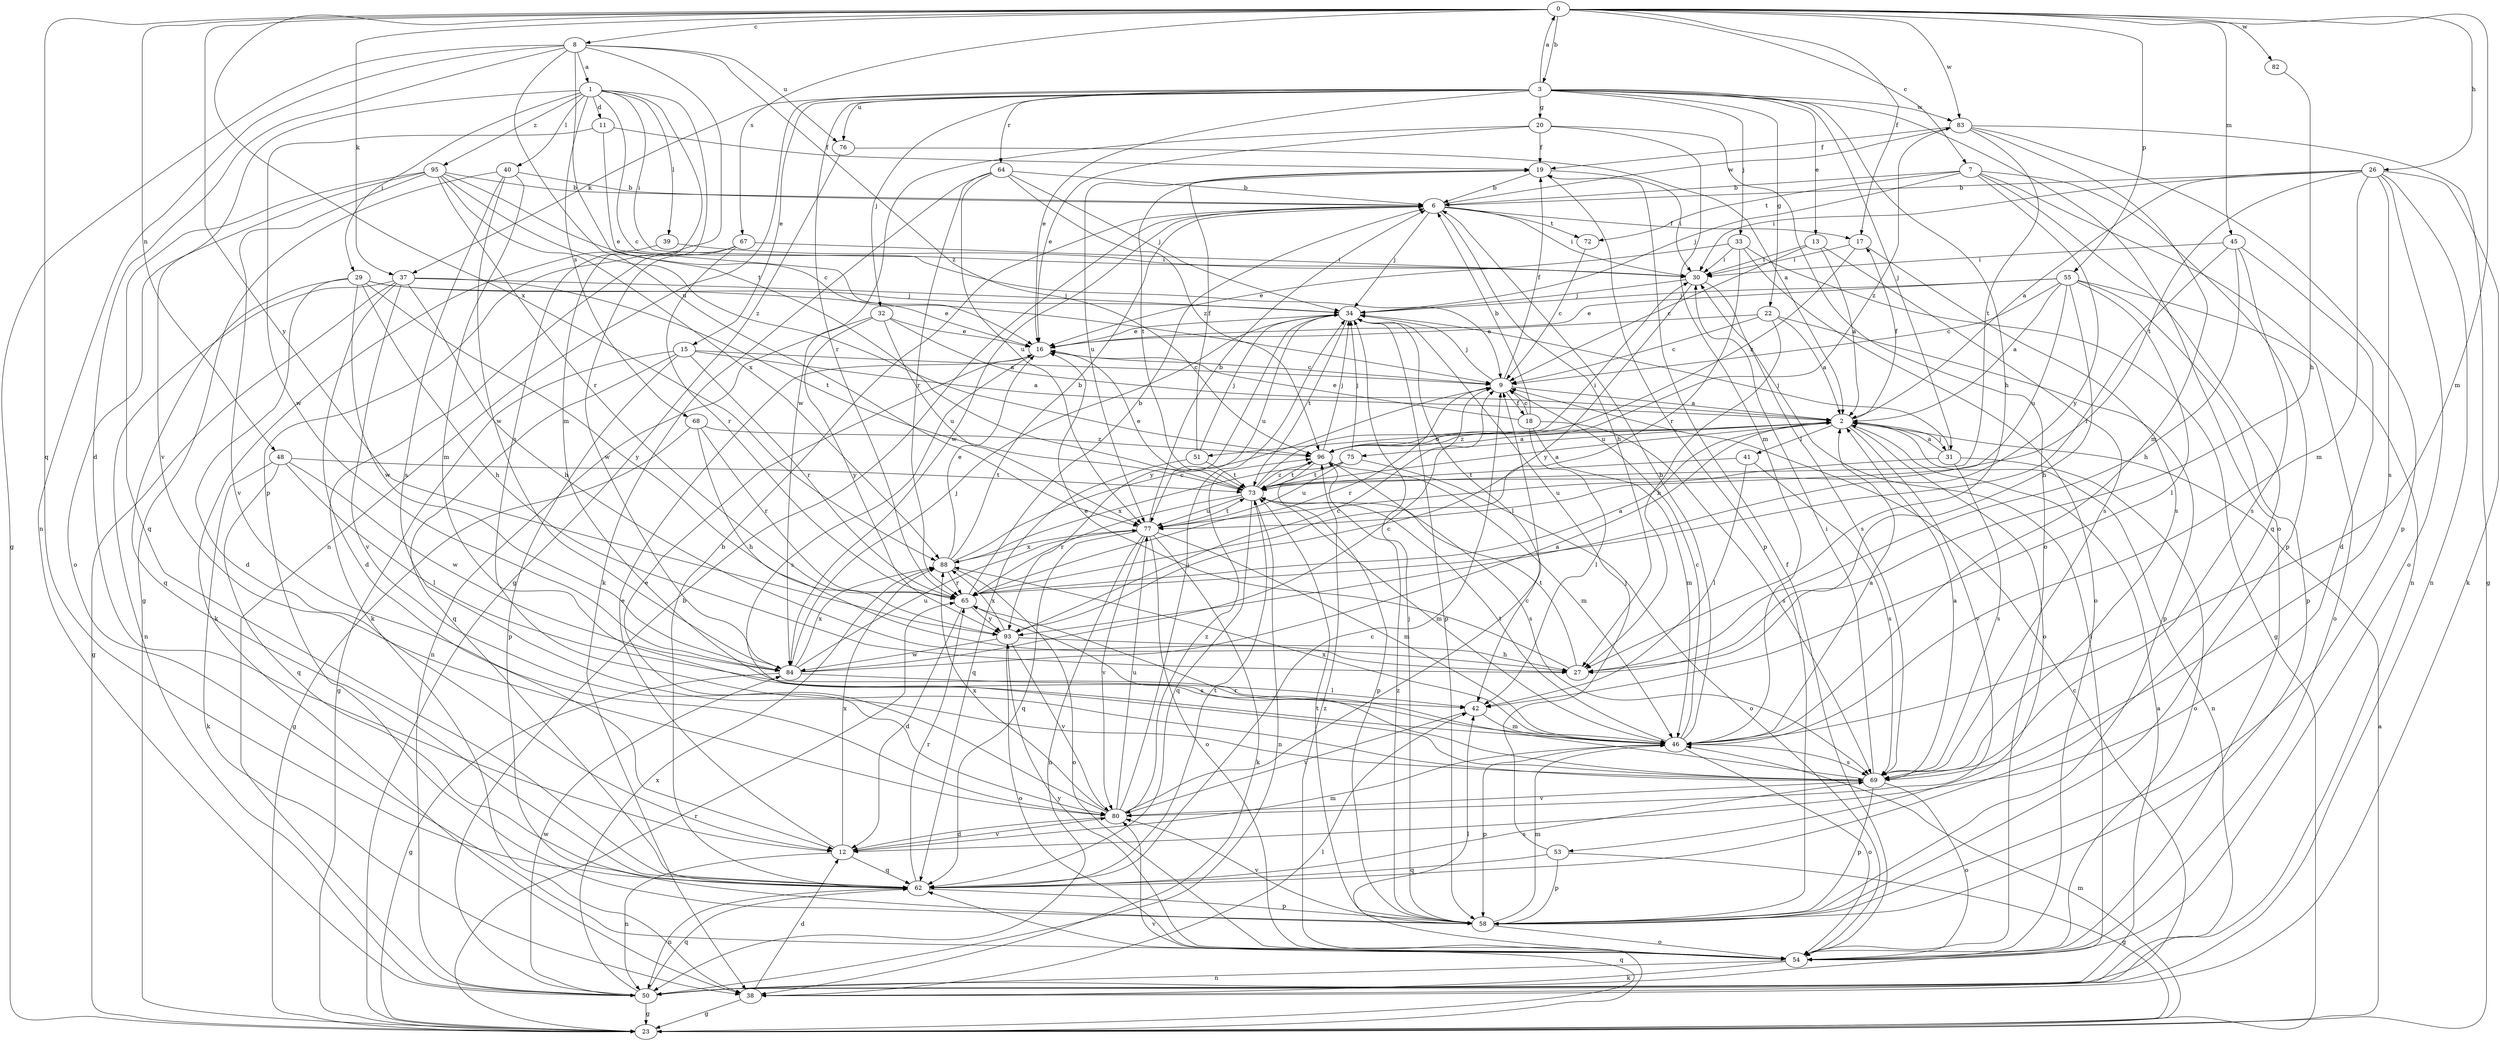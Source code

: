strict digraph  {
0;
1;
2;
3;
6;
7;
8;
9;
11;
12;
13;
15;
16;
17;
18;
19;
20;
22;
23;
26;
27;
29;
30;
31;
32;
33;
34;
37;
38;
39;
40;
41;
42;
45;
46;
48;
50;
51;
53;
54;
55;
58;
62;
64;
65;
67;
68;
69;
72;
73;
75;
76;
77;
80;
82;
83;
84;
88;
93;
95;
96;
0 -> 3  [label=b];
0 -> 7  [label=c];
0 -> 8  [label=c];
0 -> 17  [label=f];
0 -> 26  [label=h];
0 -> 37  [label=k];
0 -> 45  [label=m];
0 -> 46  [label=m];
0 -> 48  [label=n];
0 -> 55  [label=p];
0 -> 62  [label=q];
0 -> 67  [label=s];
0 -> 82  [label=w];
0 -> 83  [label=w];
0 -> 88  [label=x];
0 -> 93  [label=y];
1 -> 9  [label=c];
1 -> 11  [label=d];
1 -> 29  [label=i];
1 -> 30  [label=i];
1 -> 39  [label=l];
1 -> 40  [label=l];
1 -> 46  [label=m];
1 -> 68  [label=s];
1 -> 69  [label=s];
1 -> 80  [label=v];
1 -> 95  [label=z];
2 -> 17  [label=f];
2 -> 31  [label=j];
2 -> 41  [label=l];
2 -> 50  [label=n];
2 -> 51  [label=o];
2 -> 53  [label=o];
2 -> 75  [label=u];
2 -> 80  [label=v];
2 -> 96  [label=z];
3 -> 0  [label=a];
3 -> 13  [label=e];
3 -> 15  [label=e];
3 -> 16  [label=e];
3 -> 20  [label=g];
3 -> 22  [label=g];
3 -> 27  [label=h];
3 -> 31  [label=j];
3 -> 32  [label=j];
3 -> 33  [label=j];
3 -> 37  [label=k];
3 -> 50  [label=n];
3 -> 54  [label=o];
3 -> 64  [label=r];
3 -> 65  [label=r];
3 -> 76  [label=u];
3 -> 83  [label=w];
6 -> 17  [label=f];
6 -> 27  [label=h];
6 -> 30  [label=i];
6 -> 34  [label=j];
6 -> 72  [label=t];
6 -> 83  [label=w];
6 -> 84  [label=w];
7 -> 6  [label=b];
7 -> 34  [label=j];
7 -> 50  [label=n];
7 -> 58  [label=p];
7 -> 62  [label=q];
7 -> 72  [label=t];
7 -> 93  [label=y];
8 -> 1  [label=a];
8 -> 12  [label=d];
8 -> 23  [label=g];
8 -> 50  [label=n];
8 -> 58  [label=p];
8 -> 73  [label=t];
8 -> 76  [label=u];
8 -> 77  [label=u];
8 -> 96  [label=z];
9 -> 2  [label=a];
9 -> 18  [label=f];
9 -> 19  [label=f];
9 -> 34  [label=j];
9 -> 65  [label=r];
11 -> 16  [label=e];
11 -> 19  [label=f];
11 -> 84  [label=w];
12 -> 16  [label=e];
12 -> 46  [label=m];
12 -> 50  [label=n];
12 -> 62  [label=q];
12 -> 80  [label=v];
12 -> 88  [label=x];
13 -> 2  [label=a];
13 -> 9  [label=c];
13 -> 30  [label=i];
13 -> 69  [label=s];
15 -> 2  [label=a];
15 -> 9  [label=c];
15 -> 23  [label=g];
15 -> 58  [label=p];
15 -> 62  [label=q];
15 -> 65  [label=r];
16 -> 9  [label=c];
16 -> 69  [label=s];
17 -> 30  [label=i];
17 -> 69  [label=s];
17 -> 96  [label=z];
18 -> 6  [label=b];
18 -> 9  [label=c];
18 -> 16  [label=e];
18 -> 42  [label=l];
18 -> 46  [label=m];
18 -> 69  [label=s];
19 -> 6  [label=b];
19 -> 30  [label=i];
19 -> 58  [label=p];
19 -> 73  [label=t];
19 -> 77  [label=u];
20 -> 16  [label=e];
20 -> 19  [label=f];
20 -> 46  [label=m];
20 -> 54  [label=o];
20 -> 84  [label=w];
22 -> 2  [label=a];
22 -> 9  [label=c];
22 -> 16  [label=e];
22 -> 27  [label=h];
22 -> 58  [label=p];
23 -> 2  [label=a];
23 -> 46  [label=m];
23 -> 62  [label=q];
23 -> 65  [label=r];
23 -> 80  [label=v];
26 -> 2  [label=a];
26 -> 6  [label=b];
26 -> 30  [label=i];
26 -> 38  [label=k];
26 -> 46  [label=m];
26 -> 50  [label=n];
26 -> 54  [label=o];
26 -> 69  [label=s];
26 -> 73  [label=t];
27 -> 16  [label=e];
27 -> 73  [label=t];
29 -> 12  [label=d];
29 -> 16  [label=e];
29 -> 27  [label=h];
29 -> 34  [label=j];
29 -> 62  [label=q];
29 -> 84  [label=w];
29 -> 93  [label=y];
30 -> 34  [label=j];
30 -> 69  [label=s];
30 -> 93  [label=y];
31 -> 2  [label=a];
31 -> 34  [label=j];
31 -> 54  [label=o];
31 -> 69  [label=s];
31 -> 77  [label=u];
32 -> 2  [label=a];
32 -> 16  [label=e];
32 -> 50  [label=n];
32 -> 77  [label=u];
32 -> 93  [label=y];
33 -> 16  [label=e];
33 -> 23  [label=g];
33 -> 30  [label=i];
33 -> 54  [label=o];
33 -> 65  [label=r];
34 -> 16  [label=e];
34 -> 42  [label=l];
34 -> 58  [label=p];
34 -> 73  [label=t];
34 -> 77  [label=u];
34 -> 93  [label=y];
37 -> 12  [label=d];
37 -> 23  [label=g];
37 -> 27  [label=h];
37 -> 34  [label=j];
37 -> 50  [label=n];
37 -> 73  [label=t];
37 -> 80  [label=v];
38 -> 9  [label=c];
38 -> 12  [label=d];
38 -> 23  [label=g];
38 -> 42  [label=l];
39 -> 30  [label=i];
39 -> 38  [label=k];
40 -> 6  [label=b];
40 -> 23  [label=g];
40 -> 46  [label=m];
40 -> 69  [label=s];
40 -> 84  [label=w];
41 -> 42  [label=l];
41 -> 69  [label=s];
41 -> 73  [label=t];
42 -> 46  [label=m];
42 -> 80  [label=v];
45 -> 12  [label=d];
45 -> 27  [label=h];
45 -> 30  [label=i];
45 -> 65  [label=r];
45 -> 69  [label=s];
46 -> 2  [label=a];
46 -> 6  [label=b];
46 -> 9  [label=c];
46 -> 54  [label=o];
46 -> 58  [label=p];
46 -> 69  [label=s];
46 -> 73  [label=t];
46 -> 88  [label=x];
48 -> 38  [label=k];
48 -> 42  [label=l];
48 -> 62  [label=q];
48 -> 73  [label=t];
48 -> 84  [label=w];
50 -> 2  [label=a];
50 -> 6  [label=b];
50 -> 23  [label=g];
50 -> 30  [label=i];
50 -> 62  [label=q];
50 -> 84  [label=w];
50 -> 88  [label=x];
51 -> 19  [label=f];
51 -> 34  [label=j];
51 -> 62  [label=q];
51 -> 73  [label=t];
53 -> 23  [label=g];
53 -> 34  [label=j];
53 -> 58  [label=p];
53 -> 62  [label=q];
54 -> 19  [label=f];
54 -> 38  [label=k];
54 -> 42  [label=l];
54 -> 50  [label=n];
54 -> 93  [label=y];
54 -> 96  [label=z];
55 -> 2  [label=a];
55 -> 9  [label=c];
55 -> 16  [label=e];
55 -> 27  [label=h];
55 -> 34  [label=j];
55 -> 42  [label=l];
55 -> 54  [label=o];
55 -> 58  [label=p];
55 -> 77  [label=u];
58 -> 34  [label=j];
58 -> 46  [label=m];
58 -> 54  [label=o];
58 -> 73  [label=t];
58 -> 80  [label=v];
58 -> 96  [label=z];
62 -> 6  [label=b];
62 -> 9  [label=c];
62 -> 50  [label=n];
62 -> 58  [label=p];
62 -> 65  [label=r];
62 -> 69  [label=s];
62 -> 73  [label=t];
64 -> 6  [label=b];
64 -> 34  [label=j];
64 -> 38  [label=k];
64 -> 65  [label=r];
64 -> 77  [label=u];
64 -> 96  [label=z];
65 -> 2  [label=a];
65 -> 6  [label=b];
65 -> 12  [label=d];
65 -> 69  [label=s];
65 -> 93  [label=y];
67 -> 30  [label=i];
67 -> 38  [label=k];
67 -> 65  [label=r];
67 -> 84  [label=w];
68 -> 23  [label=g];
68 -> 27  [label=h];
68 -> 65  [label=r];
68 -> 96  [label=z];
69 -> 2  [label=a];
69 -> 30  [label=i];
69 -> 54  [label=o];
69 -> 58  [label=p];
69 -> 65  [label=r];
69 -> 80  [label=v];
72 -> 9  [label=c];
73 -> 2  [label=a];
73 -> 16  [label=e];
73 -> 30  [label=i];
73 -> 46  [label=m];
73 -> 50  [label=n];
73 -> 62  [label=q];
73 -> 65  [label=r];
73 -> 77  [label=u];
73 -> 96  [label=z];
75 -> 34  [label=j];
75 -> 54  [label=o];
75 -> 73  [label=t];
75 -> 77  [label=u];
75 -> 88  [label=x];
76 -> 2  [label=a];
76 -> 23  [label=g];
77 -> 6  [label=b];
77 -> 38  [label=k];
77 -> 46  [label=m];
77 -> 50  [label=n];
77 -> 54  [label=o];
77 -> 62  [label=q];
77 -> 73  [label=t];
77 -> 80  [label=v];
77 -> 88  [label=x];
80 -> 9  [label=c];
80 -> 12  [label=d];
80 -> 16  [label=e];
80 -> 34  [label=j];
80 -> 77  [label=u];
80 -> 88  [label=x];
80 -> 96  [label=z];
82 -> 27  [label=h];
83 -> 19  [label=f];
83 -> 23  [label=g];
83 -> 46  [label=m];
83 -> 58  [label=p];
83 -> 73  [label=t];
83 -> 96  [label=z];
84 -> 2  [label=a];
84 -> 9  [label=c];
84 -> 23  [label=g];
84 -> 34  [label=j];
84 -> 42  [label=l];
84 -> 77  [label=u];
84 -> 88  [label=x];
88 -> 6  [label=b];
88 -> 9  [label=c];
88 -> 16  [label=e];
88 -> 54  [label=o];
88 -> 65  [label=r];
93 -> 9  [label=c];
93 -> 27  [label=h];
93 -> 54  [label=o];
93 -> 80  [label=v];
93 -> 84  [label=w];
93 -> 88  [label=x];
95 -> 6  [label=b];
95 -> 9  [label=c];
95 -> 54  [label=o];
95 -> 62  [label=q];
95 -> 65  [label=r];
95 -> 80  [label=v];
95 -> 88  [label=x];
95 -> 96  [label=z];
96 -> 2  [label=a];
96 -> 34  [label=j];
96 -> 46  [label=m];
96 -> 58  [label=p];
96 -> 69  [label=s];
96 -> 73  [label=t];
}

